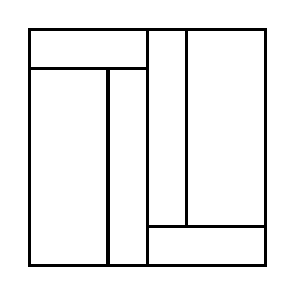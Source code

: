 \begin{tikzpicture}[very thick, scale=.5]
    \draw (0,5) rectangle (3,6);
    \draw (0,0) rectangle (2,5);
    \draw (2,0) rectangle (3,5);
    \draw (3,1) rectangle (4,6);
    \draw (4,1) rectangle (6,6);
    \draw (3,0) rectangle (6,1);
\end{tikzpicture}
